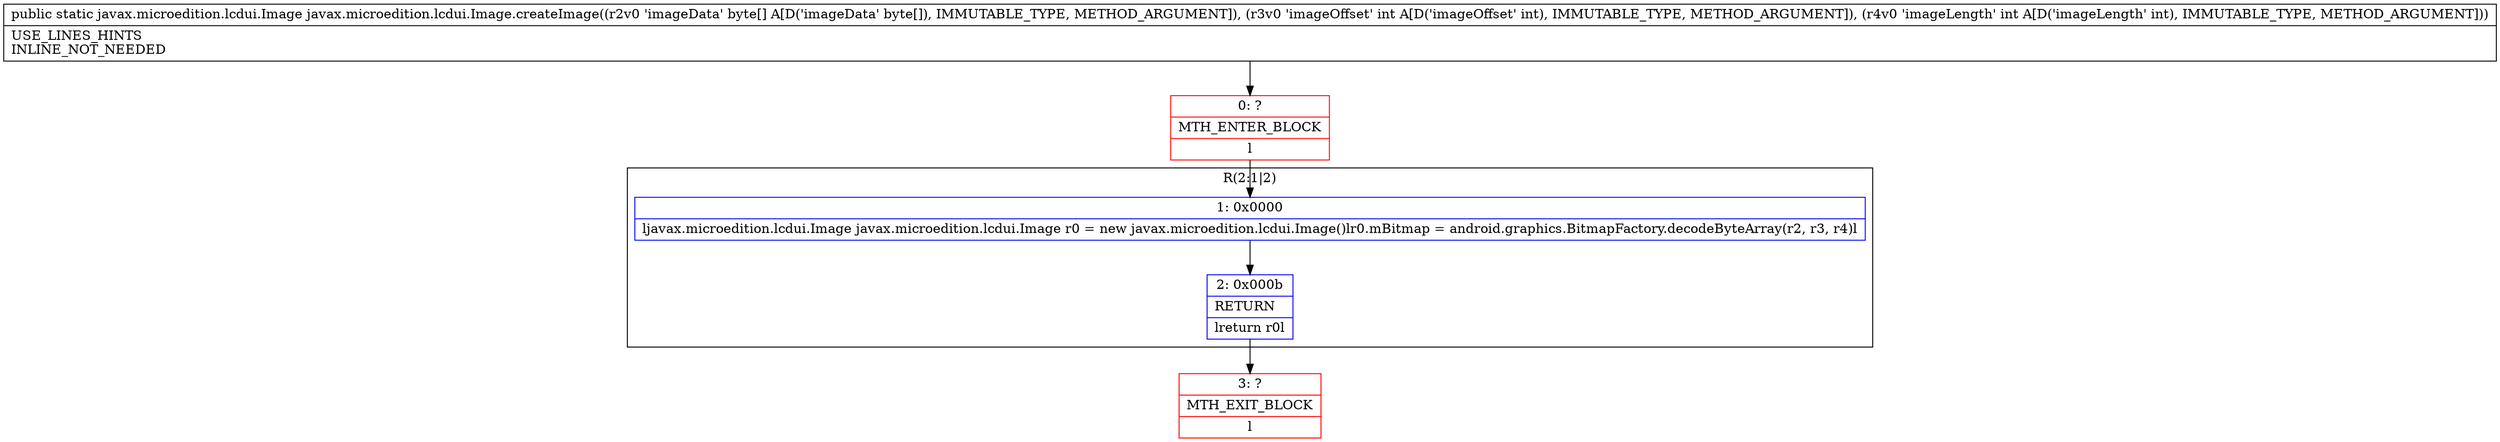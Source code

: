 digraph "CFG forjavax.microedition.lcdui.Image.createImage([BII)Ljavax\/microedition\/lcdui\/Image;" {
subgraph cluster_Region_1141344588 {
label = "R(2:1|2)";
node [shape=record,color=blue];
Node_1 [shape=record,label="{1\:\ 0x0000|ljavax.microedition.lcdui.Image javax.microedition.lcdui.Image r0 = new javax.microedition.lcdui.Image()lr0.mBitmap = android.graphics.BitmapFactory.decodeByteArray(r2, r3, r4)l}"];
Node_2 [shape=record,label="{2\:\ 0x000b|RETURN\l|lreturn r0l}"];
}
Node_0 [shape=record,color=red,label="{0\:\ ?|MTH_ENTER_BLOCK\l|l}"];
Node_3 [shape=record,color=red,label="{3\:\ ?|MTH_EXIT_BLOCK\l|l}"];
MethodNode[shape=record,label="{public static javax.microedition.lcdui.Image javax.microedition.lcdui.Image.createImage((r2v0 'imageData' byte[] A[D('imageData' byte[]), IMMUTABLE_TYPE, METHOD_ARGUMENT]), (r3v0 'imageOffset' int A[D('imageOffset' int), IMMUTABLE_TYPE, METHOD_ARGUMENT]), (r4v0 'imageLength' int A[D('imageLength' int), IMMUTABLE_TYPE, METHOD_ARGUMENT]))  | USE_LINES_HINTS\lINLINE_NOT_NEEDED\l}"];
MethodNode -> Node_0;
Node_1 -> Node_2;
Node_2 -> Node_3;
Node_0 -> Node_1;
}

